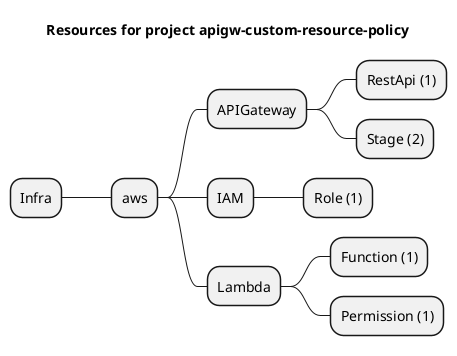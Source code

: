 @startmindmap
title Resources for project apigw-custom-resource-policy
skinparam monochrome true
+ Infra
++ aws
+++ APIGateway
++++ RestApi (1)
++++ Stage (2)
+++ IAM
++++ Role (1)
+++ Lambda
++++ Function (1)
++++ Permission (1)
@endmindmap